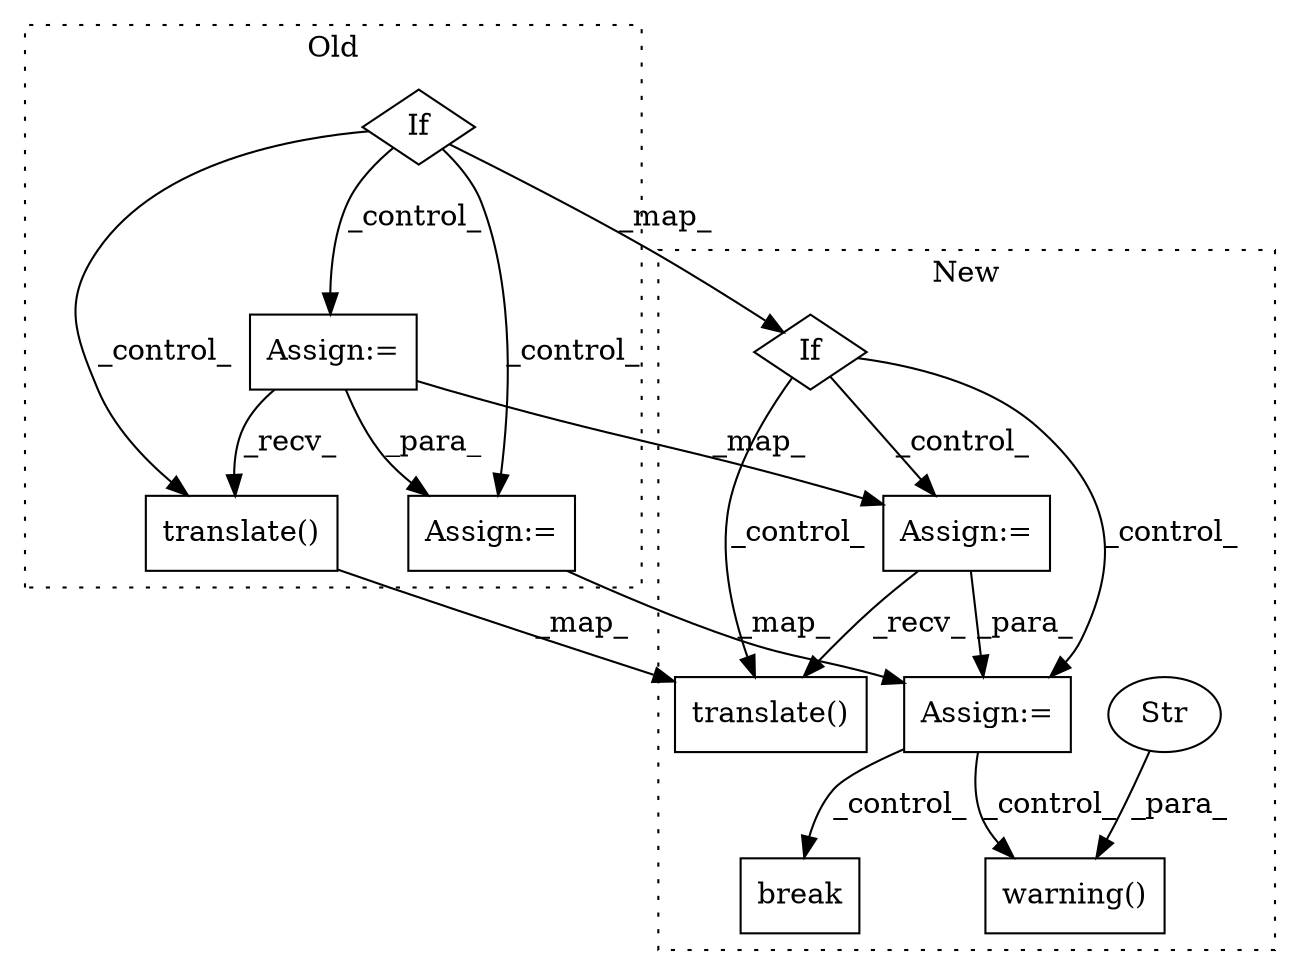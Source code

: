 digraph G {
subgraph cluster0 {
1 [label="translate()" a="75" s="15516,15540" l="12,1" shape="box"];
4 [label="Assign:=" a="68" s="15459" l="3" shape="box"];
6 [label="Assign:=" a="68" s="15555" l="3" shape="box"];
11 [label="If" a="96" s="15035" l="3" shape="diamond"];
label = "Old";
style="dotted";
}
subgraph cluster1 {
2 [label="translate()" a="75" s="15506,15530" l="12,1" shape="box"];
3 [label="Assign:=" a="68" s="15453" l="3" shape="box"];
5 [label="Assign:=" a="68" s="15541" l="3" shape="box"];
7 [label="warning()" a="75" s="16914,16953" l="15,1" shape="box"];
8 [label="Str" a="66" s="16929" l="24" shape="ellipse"];
9 [label="break" a="94" s="17985" l="5" shape="box"];
10 [label="If" a="96" s="15009" l="3" shape="diamond"];
label = "New";
style="dotted";
}
1 -> 2 [label="_map_"];
3 -> 5 [label="_para_"];
3 -> 2 [label="_recv_"];
4 -> 3 [label="_map_"];
4 -> 6 [label="_para_"];
4 -> 1 [label="_recv_"];
5 -> 9 [label="_control_"];
5 -> 7 [label="_control_"];
6 -> 5 [label="_map_"];
8 -> 7 [label="_para_"];
10 -> 5 [label="_control_"];
10 -> 2 [label="_control_"];
10 -> 3 [label="_control_"];
11 -> 10 [label="_map_"];
11 -> 4 [label="_control_"];
11 -> 1 [label="_control_"];
11 -> 6 [label="_control_"];
}